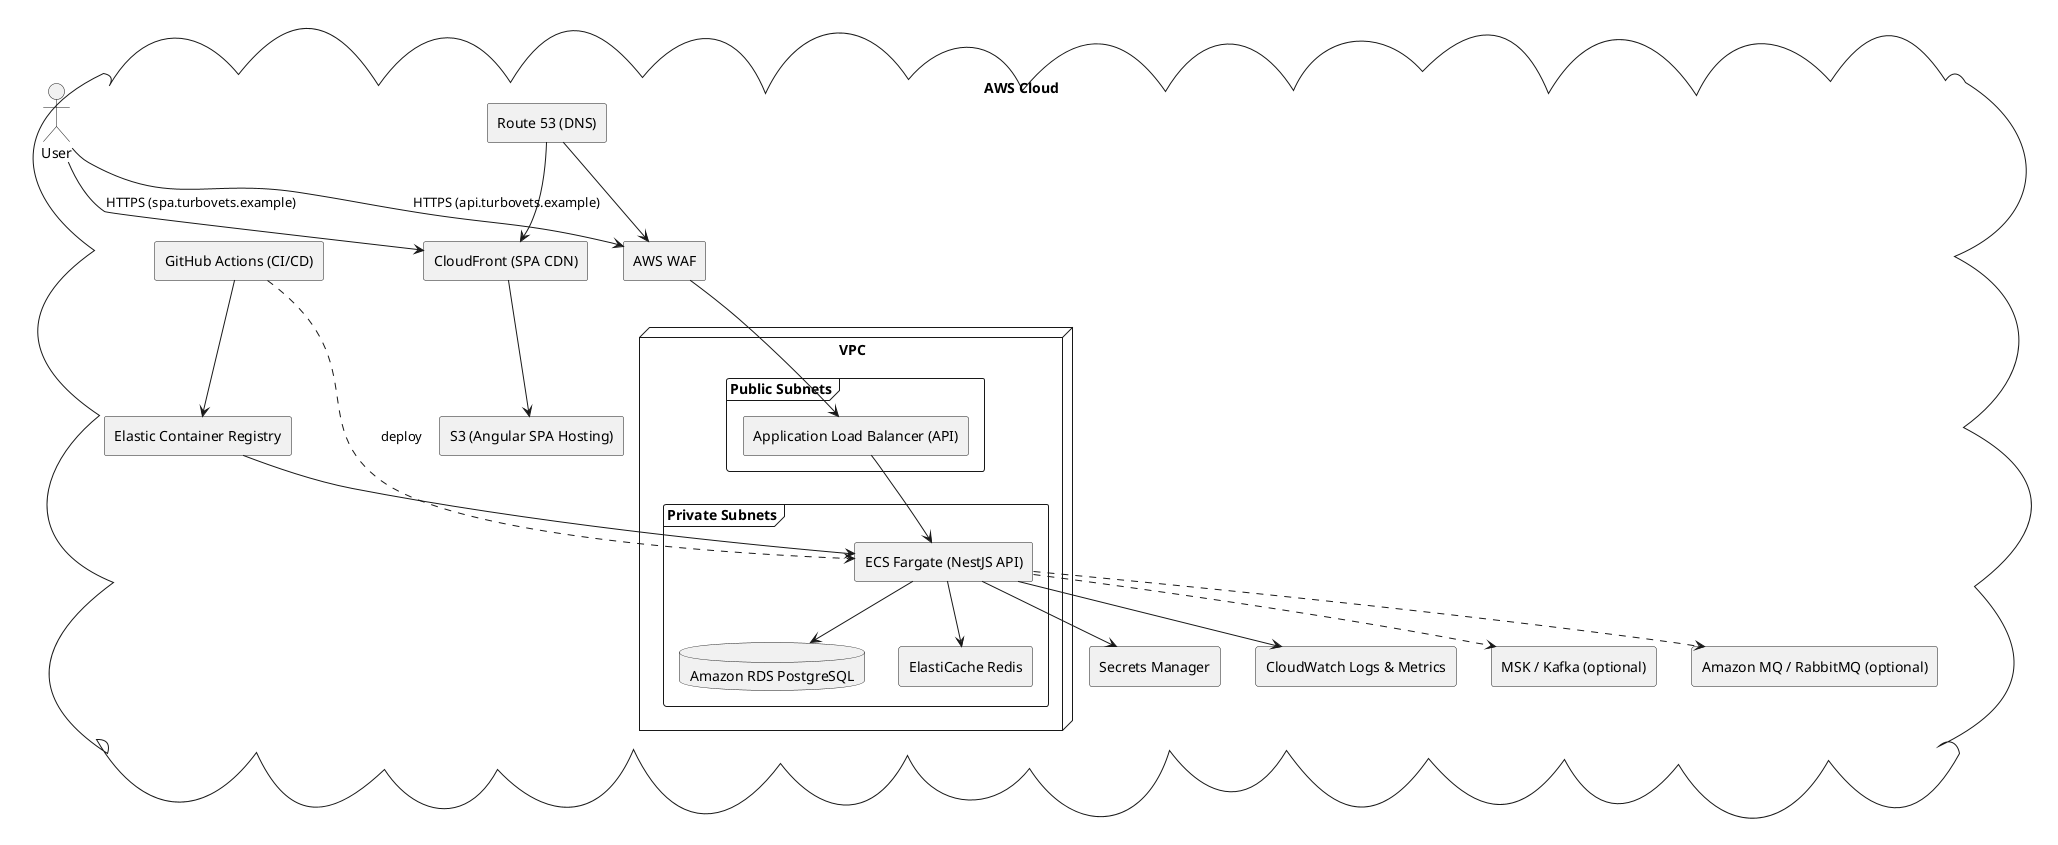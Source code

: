@startuml
skinparam shadowing false
skinparam componentStyle rectangle

actor User

cloud "AWS Cloud" {
  component R53 as "Route 53 (DNS)"
  component CF as "CloudFront (SPA CDN)"
  component S3 as "S3 (Angular SPA Hosting)"

  component WAF as "AWS WAF"

  node "VPC" {
    frame "Public Subnets" {
      component ALB as "Application Load Balancer (API)"
    }
    frame "Private Subnets" {
      component ECS as "ECS Fargate (NestJS API)"
      database RDS as "Amazon RDS PostgreSQL"
      component Redis as "ElastiCache Redis"
    }
  }

  component ECR as "Elastic Container Registry"
  component GHA as "GitHub Actions (CI/CD)"
  component SM as "Secrets Manager"
  component CW as "CloudWatch Logs & Metrics"
  component MSK as "MSK / Kafka (optional)"
  component Rabbit as "Amazon MQ / RabbitMQ (optional)"
}

' --- Traffic & DNS
User --> CF : HTTPS (spa.turbovets.example)
R53 --> CF
CF --> S3

User --> WAF : HTTPS (api.turbovets.example)
R53 --> WAF
WAF --> ALB
ALB --> ECS

' --- App deps
ECS --> RDS
ECS --> Redis
ECS ..> MSK
ECS ..> Rabbit

ECS --> CW
ECS --> SM

' --- CI/CD
GHA --> ECR
ECR --> ECS
GHA ..> ECS : deploy

@enduml
